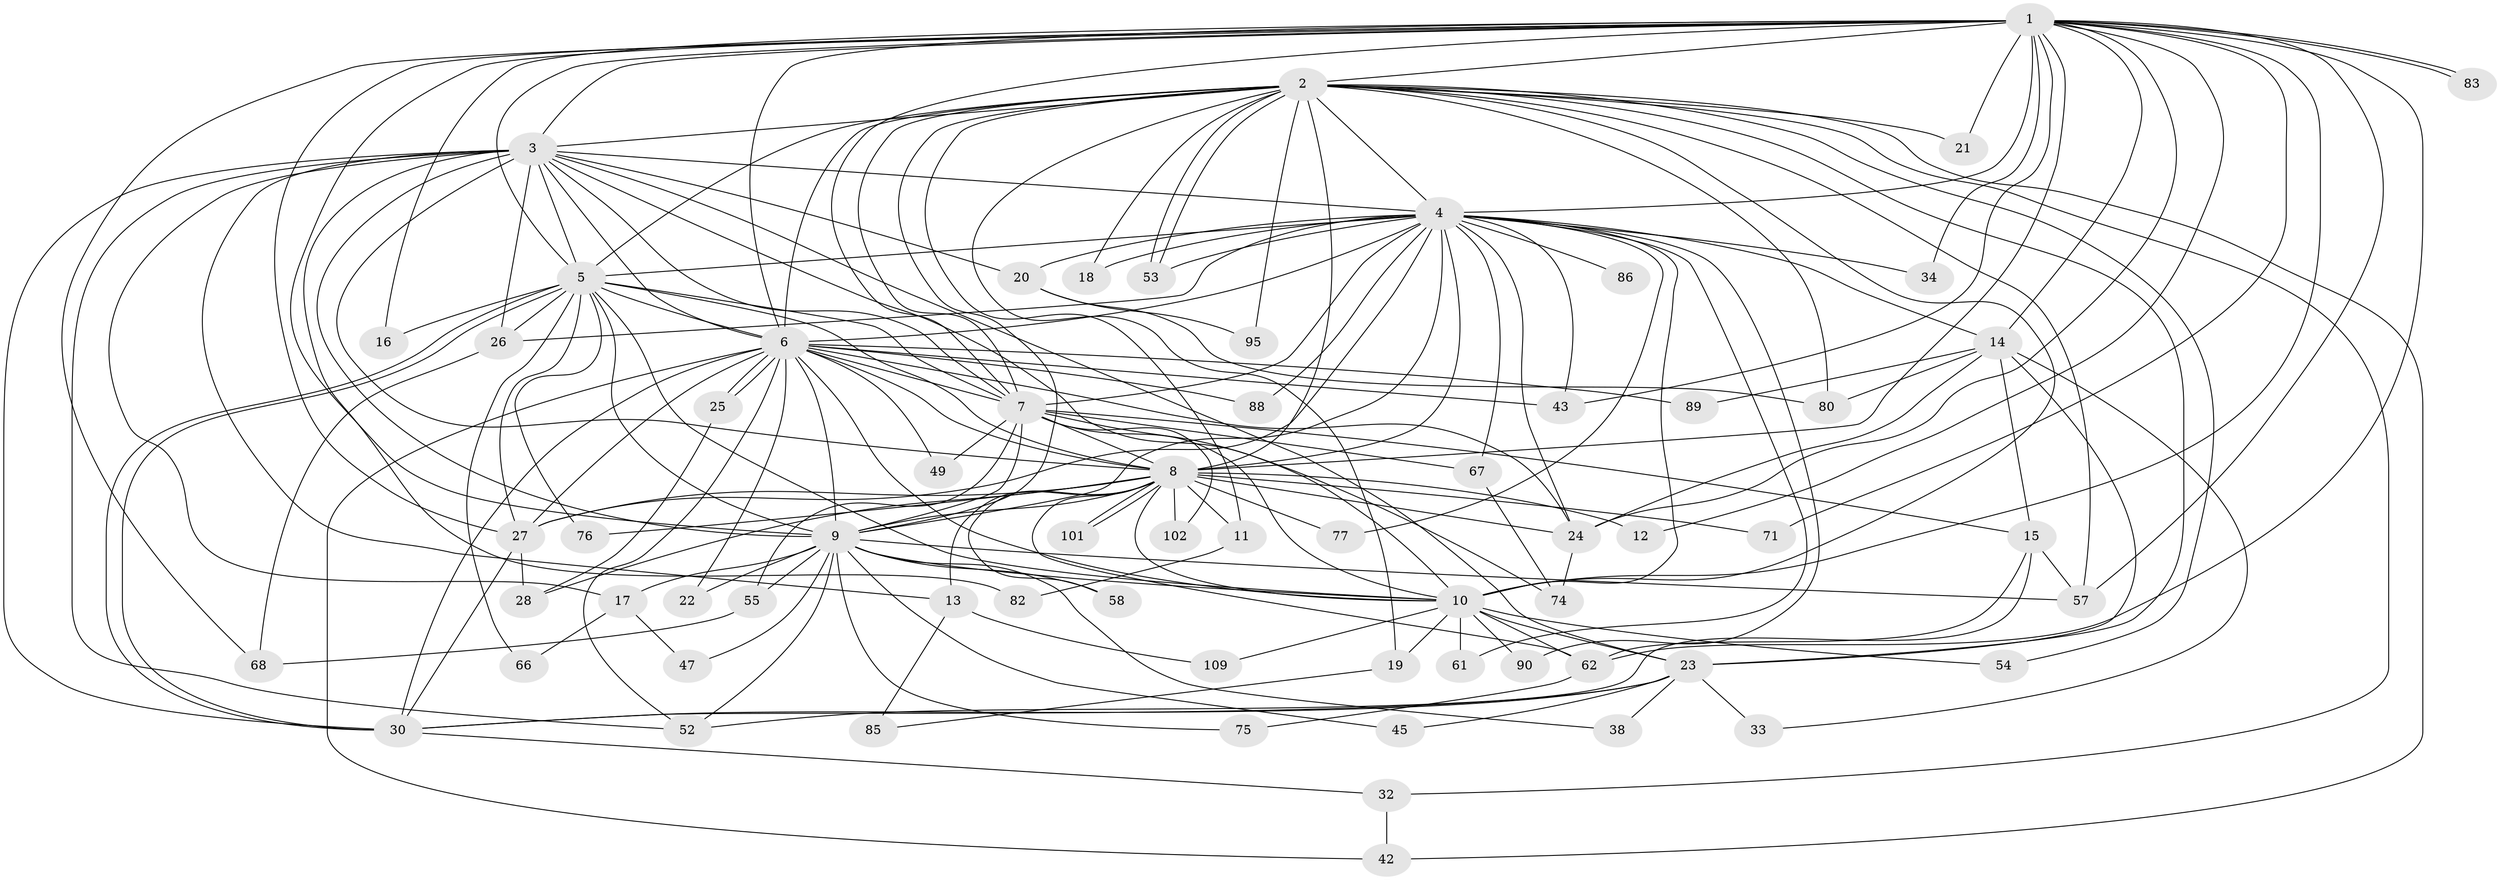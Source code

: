 // original degree distribution, {24: 0.018018018018018018, 23: 0.009009009009009009, 18: 0.018018018018018018, 27: 0.009009009009009009, 19: 0.009009009009009009, 15: 0.009009009009009009, 28: 0.009009009009009009, 22: 0.009009009009009009, 3: 0.22522522522522523, 2: 0.5405405405405406, 4: 0.07207207207207207, 8: 0.009009009009009009, 5: 0.036036036036036036, 6: 0.018018018018018018, 9: 0.009009009009009009}
// Generated by graph-tools (version 1.1) at 2025/17/03/04/25 18:17:19]
// undirected, 66 vertices, 183 edges
graph export_dot {
graph [start="1"]
  node [color=gray90,style=filled];
  1;
  2 [super="+36+51"];
  3;
  4 [super="+63"];
  5 [super="+35+87+56+72"];
  6;
  7;
  8 [super="+44+70"];
  9;
  10;
  11;
  12;
  13;
  14;
  15;
  16;
  17;
  18;
  19;
  20;
  21;
  22;
  23 [super="+111+96+31"];
  24 [super="+104+29+48"];
  25 [super="+107+105"];
  26 [super="+60+73"];
  27 [super="+40+39"];
  28;
  30 [super="+110+59+50+37"];
  32;
  33;
  34;
  38;
  42 [super="+92"];
  43 [super="+97"];
  45;
  47;
  49;
  52 [super="+93"];
  53 [super="+64"];
  54;
  55;
  57 [super="+79+65"];
  58;
  61;
  62 [super="+81"];
  66;
  67;
  68;
  71;
  74;
  75;
  76;
  77;
  80 [super="+94"];
  82 [super="+99"];
  83;
  85;
  86;
  88;
  89;
  90;
  95;
  101;
  102;
  109;
  1 -- 2;
  1 -- 3;
  1 -- 4;
  1 -- 5 [weight=2];
  1 -- 6;
  1 -- 7;
  1 -- 8;
  1 -- 9;
  1 -- 10;
  1 -- 12;
  1 -- 14;
  1 -- 16;
  1 -- 21;
  1 -- 27;
  1 -- 34;
  1 -- 43;
  1 -- 57;
  1 -- 68;
  1 -- 71;
  1 -- 83;
  1 -- 83;
  1 -- 62;
  1 -- 24;
  2 -- 3;
  2 -- 4;
  2 -- 5;
  2 -- 6;
  2 -- 7;
  2 -- 8 [weight=2];
  2 -- 9 [weight=2];
  2 -- 10 [weight=2];
  2 -- 11;
  2 -- 18;
  2 -- 19;
  2 -- 21;
  2 -- 32;
  2 -- 53;
  2 -- 53;
  2 -- 57;
  2 -- 95;
  2 -- 80;
  2 -- 23;
  2 -- 42;
  2 -- 54;
  3 -- 4;
  3 -- 5;
  3 -- 6;
  3 -- 7;
  3 -- 8;
  3 -- 9;
  3 -- 10;
  3 -- 13;
  3 -- 17;
  3 -- 20;
  3 -- 23;
  3 -- 26;
  3 -- 52;
  3 -- 82 [weight=2];
  3 -- 30;
  4 -- 5 [weight=2];
  4 -- 6;
  4 -- 7;
  4 -- 8;
  4 -- 9 [weight=2];
  4 -- 10;
  4 -- 14;
  4 -- 18;
  4 -- 20;
  4 -- 24;
  4 -- 26;
  4 -- 27 [weight=2];
  4 -- 34;
  4 -- 61;
  4 -- 67;
  4 -- 77;
  4 -- 86 [weight=2];
  4 -- 88;
  4 -- 90;
  4 -- 43;
  4 -- 53;
  5 -- 6;
  5 -- 7;
  5 -- 8 [weight=5];
  5 -- 9 [weight=2];
  5 -- 10;
  5 -- 16;
  5 -- 30;
  5 -- 30;
  5 -- 66;
  5 -- 26;
  5 -- 76;
  5 -- 27;
  6 -- 7;
  6 -- 8 [weight=2];
  6 -- 9;
  6 -- 10;
  6 -- 22;
  6 -- 25 [weight=2];
  6 -- 25;
  6 -- 43;
  6 -- 49;
  6 -- 52;
  6 -- 88;
  6 -- 89;
  6 -- 24;
  6 -- 42;
  6 -- 30 [weight=2];
  6 -- 27;
  7 -- 8;
  7 -- 9;
  7 -- 10;
  7 -- 15;
  7 -- 49;
  7 -- 55;
  7 -- 67;
  7 -- 74;
  7 -- 102;
  8 -- 9;
  8 -- 10;
  8 -- 11;
  8 -- 12;
  8 -- 13;
  8 -- 28;
  8 -- 58;
  8 -- 71;
  8 -- 76;
  8 -- 77;
  8 -- 101;
  8 -- 101;
  8 -- 102;
  8 -- 62;
  8 -- 24;
  8 -- 27;
  9 -- 10;
  9 -- 17;
  9 -- 22;
  9 -- 38;
  9 -- 45;
  9 -- 47;
  9 -- 55;
  9 -- 58;
  9 -- 75;
  9 -- 57;
  9 -- 52;
  10 -- 19;
  10 -- 54;
  10 -- 61;
  10 -- 62;
  10 -- 90;
  10 -- 109;
  10 -- 23 [weight=2];
  11 -- 82;
  13 -- 85;
  13 -- 109;
  14 -- 15;
  14 -- 23;
  14 -- 24;
  14 -- 33;
  14 -- 80;
  14 -- 89;
  15 -- 62;
  15 -- 57;
  15 -- 30;
  17 -- 47;
  17 -- 66;
  19 -- 85;
  20 -- 80;
  20 -- 95;
  23 -- 30;
  23 -- 33;
  23 -- 45;
  23 -- 38;
  23 -- 52;
  24 -- 74;
  25 -- 28;
  26 -- 68;
  27 -- 28;
  27 -- 30;
  30 -- 32;
  32 -- 42;
  55 -- 68;
  62 -- 75;
  67 -- 74;
}
